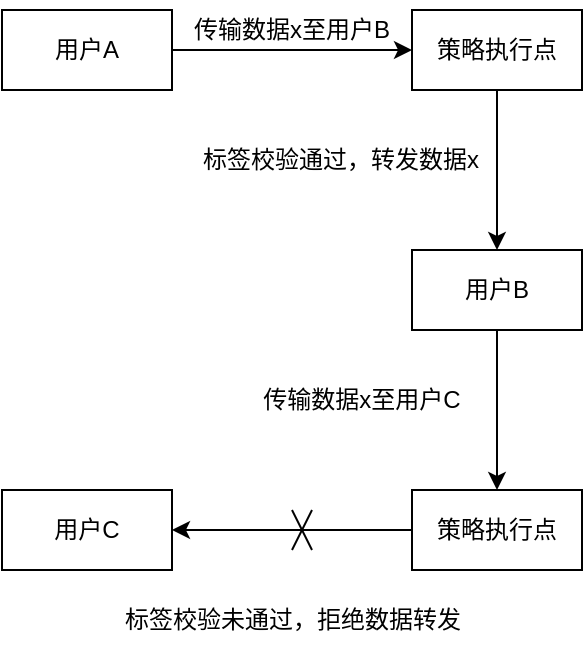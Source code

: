 <mxfile version="21.2.3" type="github">
  <diagram name="第 1 页" id="ot7YdEFII3E0DT_-OGoS">
    <mxGraphModel dx="1195" dy="657" grid="1" gridSize="10" guides="1" tooltips="1" connect="1" arrows="1" fold="1" page="1" pageScale="1" pageWidth="827" pageHeight="1169" math="0" shadow="0">
      <root>
        <mxCell id="0" />
        <mxCell id="1" parent="0" />
        <mxCell id="FjALzZloWGZ2IbuRguLo-60" style="edgeStyle=orthogonalEdgeStyle;rounded=0;orthogonalLoop=1;jettySize=auto;html=1;exitX=1;exitY=0.5;exitDx=0;exitDy=0;entryX=0;entryY=0.5;entryDx=0;entryDy=0;" edge="1" parent="1" source="FjALzZloWGZ2IbuRguLo-35" target="FjALzZloWGZ2IbuRguLo-40">
          <mxGeometry relative="1" as="geometry" />
        </mxCell>
        <mxCell id="FjALzZloWGZ2IbuRguLo-35" value="用户A" style="rounded=0;whiteSpace=wrap;html=1;" vertex="1" parent="1">
          <mxGeometry x="115" y="560" width="85" height="40" as="geometry" />
        </mxCell>
        <mxCell id="FjALzZloWGZ2IbuRguLo-61" style="edgeStyle=orthogonalEdgeStyle;rounded=0;orthogonalLoop=1;jettySize=auto;html=1;exitX=0.5;exitY=1;exitDx=0;exitDy=0;entryX=0.5;entryY=0;entryDx=0;entryDy=0;" edge="1" parent="1" source="FjALzZloWGZ2IbuRguLo-40" target="FjALzZloWGZ2IbuRguLo-42">
          <mxGeometry relative="1" as="geometry" />
        </mxCell>
        <mxCell id="FjALzZloWGZ2IbuRguLo-40" value="策略执行点" style="rounded=0;whiteSpace=wrap;html=1;" vertex="1" parent="1">
          <mxGeometry x="320" y="560" width="85" height="40" as="geometry" />
        </mxCell>
        <mxCell id="FjALzZloWGZ2IbuRguLo-54" style="edgeStyle=orthogonalEdgeStyle;rounded=0;orthogonalLoop=1;jettySize=auto;html=1;exitX=0.5;exitY=1;exitDx=0;exitDy=0;entryX=0.5;entryY=0;entryDx=0;entryDy=0;" edge="1" parent="1" source="FjALzZloWGZ2IbuRguLo-42" target="FjALzZloWGZ2IbuRguLo-53">
          <mxGeometry relative="1" as="geometry" />
        </mxCell>
        <mxCell id="FjALzZloWGZ2IbuRguLo-42" value="用户B" style="rounded=0;whiteSpace=wrap;html=1;" vertex="1" parent="1">
          <mxGeometry x="320" y="680" width="85" height="40" as="geometry" />
        </mxCell>
        <mxCell id="FjALzZloWGZ2IbuRguLo-49" value="传输数据x至用户B" style="text;html=1;strokeColor=none;fillColor=none;align=center;verticalAlign=middle;whiteSpace=wrap;rounded=0;" vertex="1" parent="1">
          <mxGeometry x="200" y="555" width="120" height="30" as="geometry" />
        </mxCell>
        <mxCell id="FjALzZloWGZ2IbuRguLo-51" value="标签校验通过，转发数据x" style="text;html=1;align=center;verticalAlign=middle;resizable=0;points=[];autosize=1;strokeColor=none;fillColor=none;" vertex="1" parent="1">
          <mxGeometry x="204" y="620" width="160" height="30" as="geometry" />
        </mxCell>
        <mxCell id="FjALzZloWGZ2IbuRguLo-64" style="edgeStyle=orthogonalEdgeStyle;rounded=0;orthogonalLoop=1;jettySize=auto;html=1;exitX=0;exitY=0.5;exitDx=0;exitDy=0;entryX=1;entryY=0.5;entryDx=0;entryDy=0;" edge="1" parent="1" source="FjALzZloWGZ2IbuRguLo-53" target="FjALzZloWGZ2IbuRguLo-59">
          <mxGeometry relative="1" as="geometry" />
        </mxCell>
        <mxCell id="FjALzZloWGZ2IbuRguLo-53" value="策略执行点" style="rounded=0;whiteSpace=wrap;html=1;" vertex="1" parent="1">
          <mxGeometry x="320" y="800" width="85" height="40" as="geometry" />
        </mxCell>
        <mxCell id="FjALzZloWGZ2IbuRguLo-59" value="用户C" style="rounded=0;whiteSpace=wrap;html=1;" vertex="1" parent="1">
          <mxGeometry x="115" y="800" width="85" height="40" as="geometry" />
        </mxCell>
        <mxCell id="FjALzZloWGZ2IbuRguLo-63" value="传输数据x至用户C" style="text;html=1;strokeColor=none;fillColor=none;align=center;verticalAlign=middle;whiteSpace=wrap;rounded=0;" vertex="1" parent="1">
          <mxGeometry x="235" y="740" width="120" height="30" as="geometry" />
        </mxCell>
        <mxCell id="FjALzZloWGZ2IbuRguLo-65" value="标签校验未通过，拒绝数据转发" style="text;html=1;align=center;verticalAlign=middle;resizable=0;points=[];autosize=1;strokeColor=none;fillColor=none;" vertex="1" parent="1">
          <mxGeometry x="165" y="850" width="190" height="30" as="geometry" />
        </mxCell>
        <mxCell id="FjALzZloWGZ2IbuRguLo-66" value="" style="endArrow=none;html=1;rounded=0;" edge="1" parent="1">
          <mxGeometry width="50" height="50" relative="1" as="geometry">
            <mxPoint x="260" y="830" as="sourcePoint" />
            <mxPoint x="270" y="810" as="targetPoint" />
          </mxGeometry>
        </mxCell>
        <mxCell id="FjALzZloWGZ2IbuRguLo-67" value="" style="endArrow=none;html=1;rounded=0;" edge="1" parent="1">
          <mxGeometry width="50" height="50" relative="1" as="geometry">
            <mxPoint x="260" y="810" as="sourcePoint" />
            <mxPoint x="270" y="830" as="targetPoint" />
          </mxGeometry>
        </mxCell>
      </root>
    </mxGraphModel>
  </diagram>
</mxfile>
